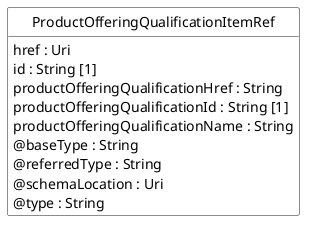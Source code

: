 @startuml
hide circle
hide methods
hide stereotype
show <<Enumeration>> stereotype
skinparam class {
   BackgroundColor<<Enumeration>> #E6F5F7
   BackgroundColor<<Ref>> #FFFFE0
   BackgroundColor<<Pivot>> #FFFFFFF
   BackgroundColor<<SimpleType>> #E2F0DA
   BackgroundColor #FCF2E3
}

class ProductOfferingQualificationItemRef <<Pivot>> {
    href : Uri
    id : String [1]
    productOfferingQualificationHref : String
    productOfferingQualificationId : String [1]
    productOfferingQualificationName : String
    @baseType : String
    @referredType : String
    @schemaLocation : Uri
    @type : String
}


@enduml